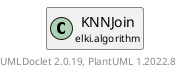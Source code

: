 @startuml
    remove .*\.(Instance|Par|Parameterizer|Factory)$
    set namespaceSeparator none
    hide empty fields
    hide empty methods

    class "<size:14>KNNJoin.Par\n<size:10>elki.algorithm" as elki.algorithm.KNNJoin.Par [[KNNJoin.Par.html]] {
        {static} +K_ID: OptionID
        #k: int
        #distance: SpatialPrimitiveDistance<?>
        +configure(Parameterization): void
        +make(): KNNJoin
    }

    interface "<size:14>Parameterizer\n<size:10>elki.utilities.optionhandling" as elki.utilities.optionhandling.Parameterizer [[../utilities/optionhandling/Parameterizer.html]] {
        {abstract} +make(): Object
    }
    class "<size:14>KNNJoin\n<size:10>elki.algorithm" as elki.algorithm.KNNJoin [[KNNJoin.html]]

    elki.utilities.optionhandling.Parameterizer <|.. elki.algorithm.KNNJoin.Par
    elki.algorithm.KNNJoin +-- elki.algorithm.KNNJoin.Par

    center footer UMLDoclet 2.0.19, PlantUML 1.2022.8
@enduml
